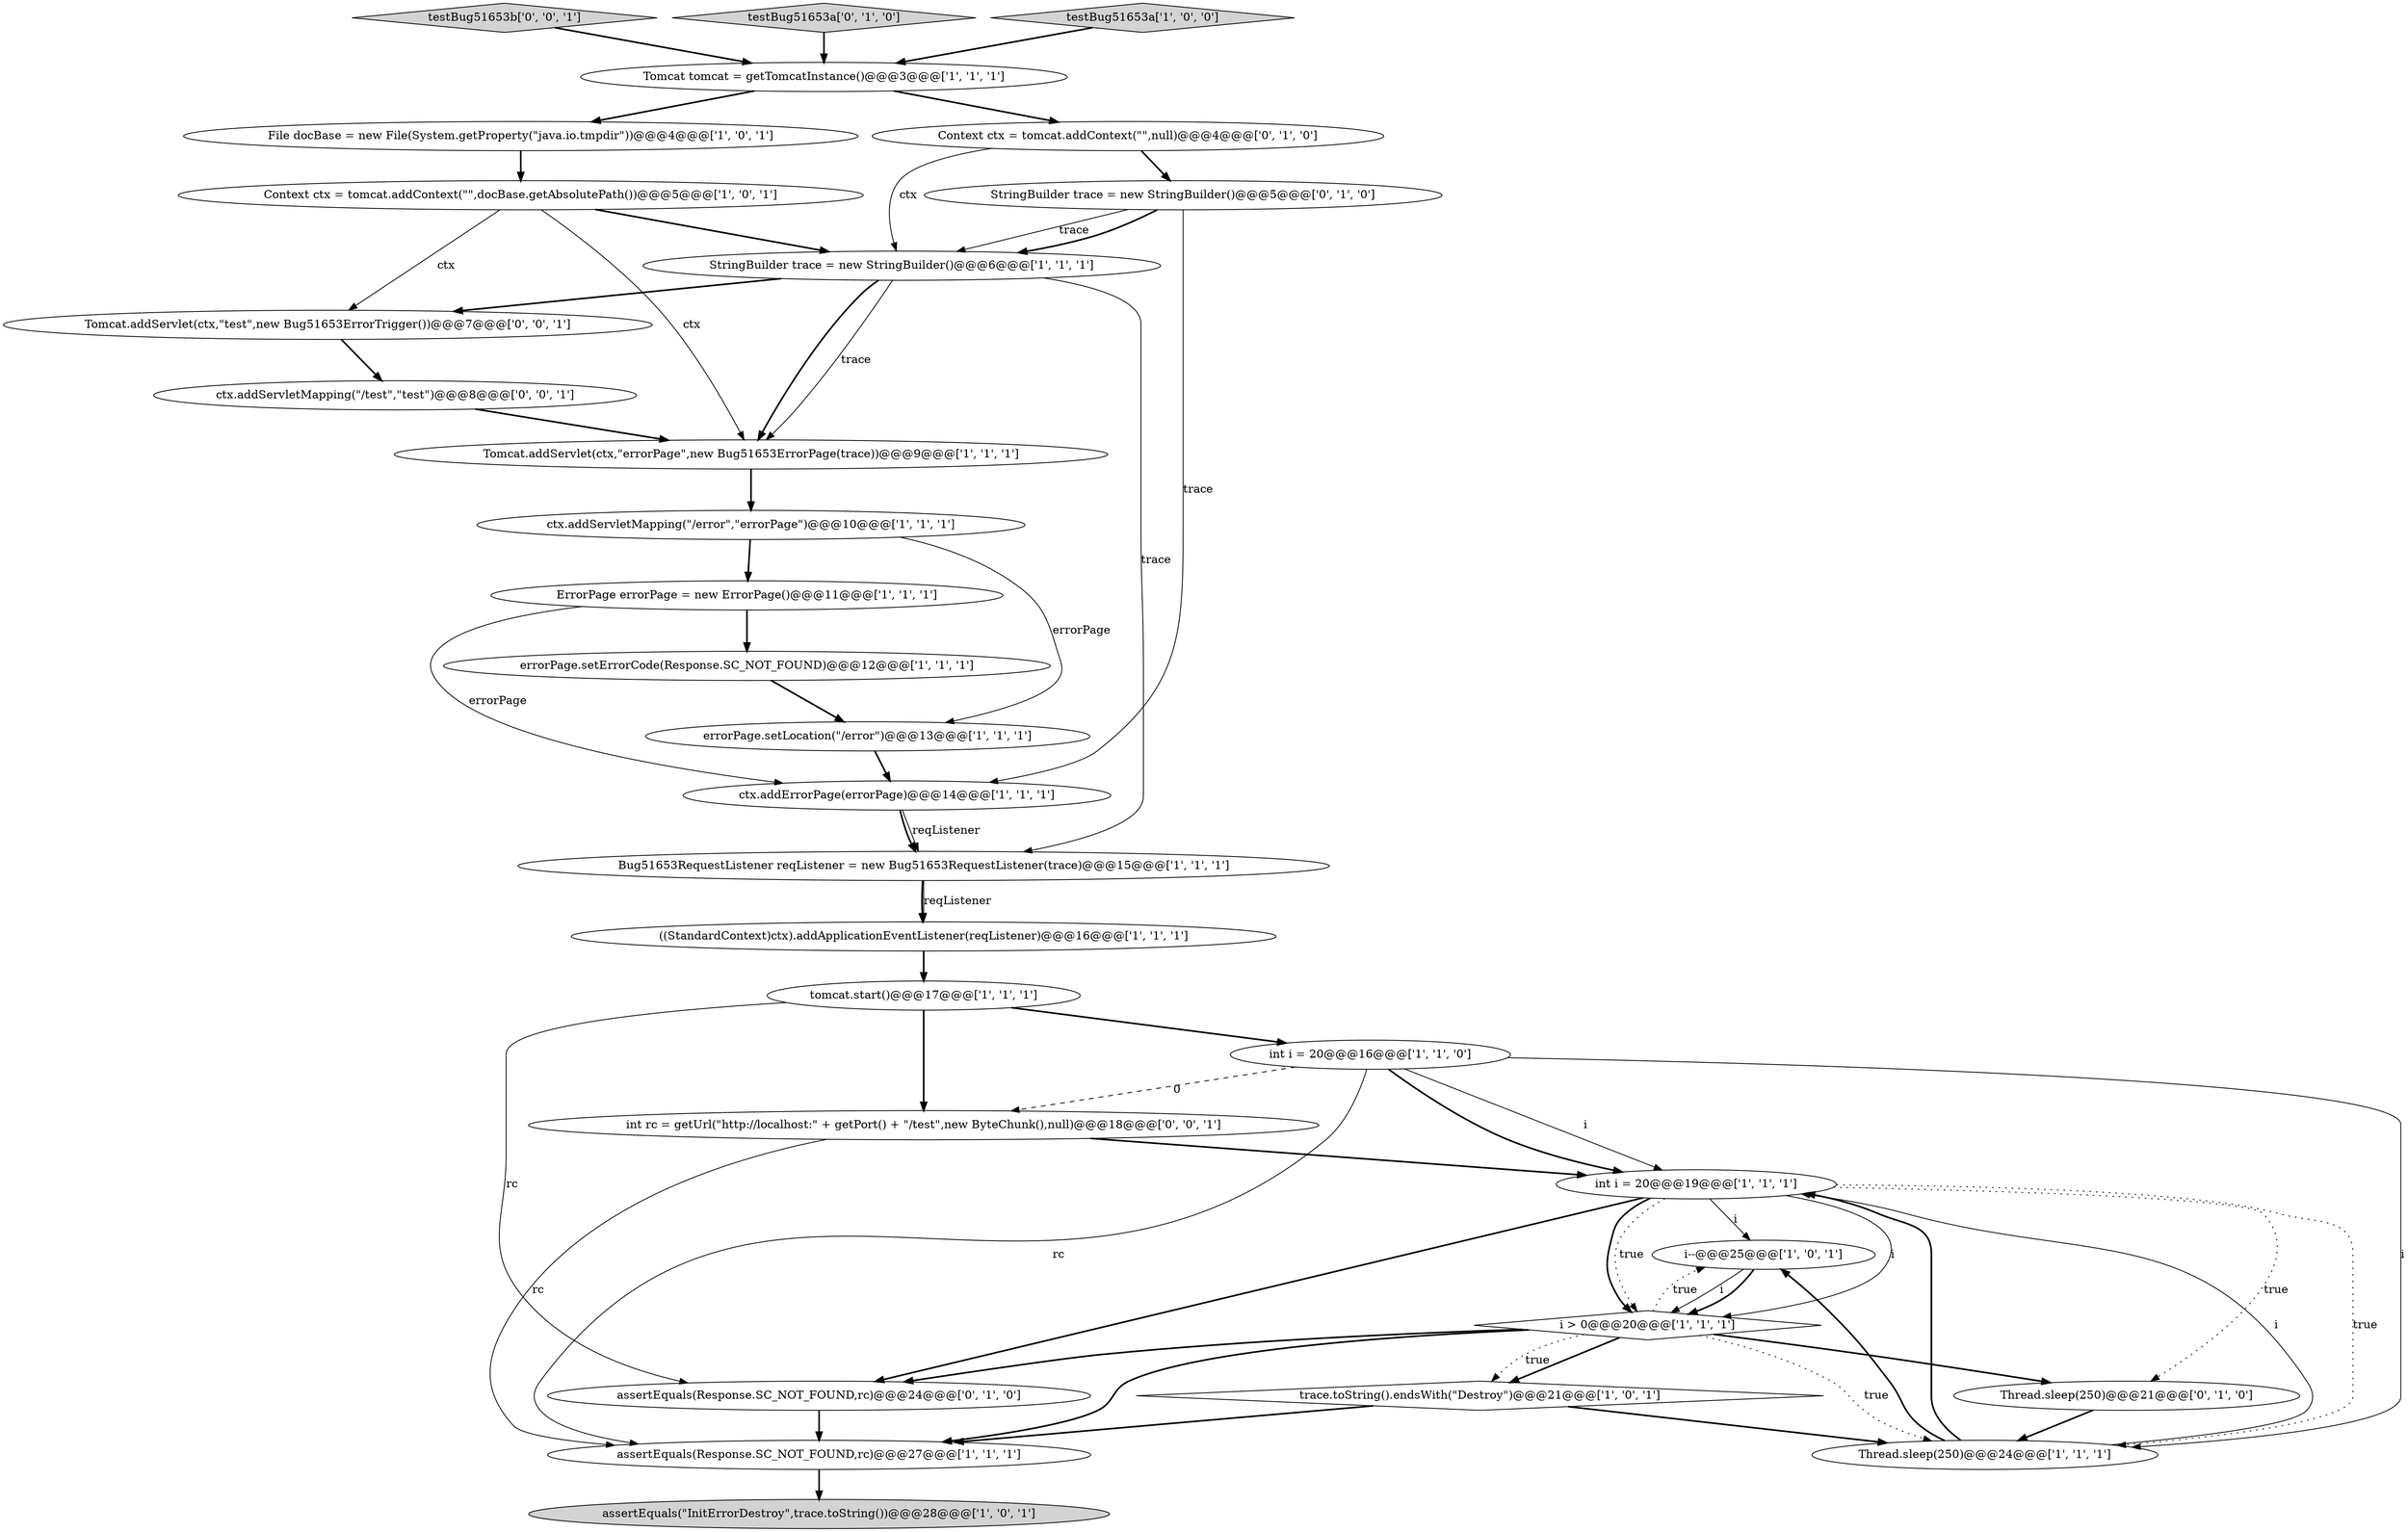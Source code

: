 digraph {
3 [style = filled, label = "errorPage.setLocation(\"/error\")@@@13@@@['1', '1', '1']", fillcolor = white, shape = ellipse image = "AAA0AAABBB1BBB"];
29 [style = filled, label = "int rc = getUrl(\"http://localhost:\" + getPort() + \"/test\",new ByteChunk(),null)@@@18@@@['0', '0', '1']", fillcolor = white, shape = ellipse image = "AAA0AAABBB3BBB"];
6 [style = filled, label = "File docBase = new File(System.getProperty(\"java.io.tmpdir\"))@@@4@@@['1', '0', '1']", fillcolor = white, shape = ellipse image = "AAA0AAABBB1BBB"];
10 [style = filled, label = "Context ctx = tomcat.addContext(\"\",docBase.getAbsolutePath())@@@5@@@['1', '0', '1']", fillcolor = white, shape = ellipse image = "AAA0AAABBB1BBB"];
19 [style = filled, label = "Bug51653RequestListener reqListener = new Bug51653RequestListener(trace)@@@15@@@['1', '1', '1']", fillcolor = white, shape = ellipse image = "AAA0AAABBB1BBB"];
27 [style = filled, label = "testBug51653b['0', '0', '1']", fillcolor = lightgray, shape = diamond image = "AAA0AAABBB3BBB"];
8 [style = filled, label = "Tomcat.addServlet(ctx,\"errorPage\",new Bug51653ErrorPage(trace))@@@9@@@['1', '1', '1']", fillcolor = white, shape = ellipse image = "AAA0AAABBB1BBB"];
14 [style = filled, label = "int i = 20@@@19@@@['1', '1', '1']", fillcolor = white, shape = ellipse image = "AAA0AAABBB1BBB"];
12 [style = filled, label = "((StandardContext)ctx).addApplicationEventListener(reqListener)@@@16@@@['1', '1', '1']", fillcolor = white, shape = ellipse image = "AAA0AAABBB1BBB"];
28 [style = filled, label = "ctx.addServletMapping(\"/test\",\"test\")@@@8@@@['0', '0', '1']", fillcolor = white, shape = ellipse image = "AAA0AAABBB3BBB"];
21 [style = filled, label = "tomcat.start()@@@17@@@['1', '1', '1']", fillcolor = white, shape = ellipse image = "AAA0AAABBB1BBB"];
1 [style = filled, label = "int i = 20@@@16@@@['1', '1', '0']", fillcolor = white, shape = ellipse image = "AAA0AAABBB1BBB"];
13 [style = filled, label = "Tomcat tomcat = getTomcatInstance()@@@3@@@['1', '1', '1']", fillcolor = white, shape = ellipse image = "AAA0AAABBB1BBB"];
9 [style = filled, label = "assertEquals(Response.SC_NOT_FOUND,rc)@@@27@@@['1', '1', '1']", fillcolor = white, shape = ellipse image = "AAA0AAABBB1BBB"];
22 [style = filled, label = "testBug51653a['0', '1', '0']", fillcolor = lightgray, shape = diamond image = "AAA0AAABBB2BBB"];
24 [style = filled, label = "StringBuilder trace = new StringBuilder()@@@5@@@['0', '1', '0']", fillcolor = white, shape = ellipse image = "AAA0AAABBB2BBB"];
7 [style = filled, label = "i--@@@25@@@['1', '0', '1']", fillcolor = white, shape = ellipse image = "AAA0AAABBB1BBB"];
23 [style = filled, label = "Context ctx = tomcat.addContext(\"\",null)@@@4@@@['0', '1', '0']", fillcolor = white, shape = ellipse image = "AAA0AAABBB2BBB"];
5 [style = filled, label = "i > 0@@@20@@@['1', '1', '1']", fillcolor = white, shape = diamond image = "AAA0AAABBB1BBB"];
20 [style = filled, label = "StringBuilder trace = new StringBuilder()@@@6@@@['1', '1', '1']", fillcolor = white, shape = ellipse image = "AAA0AAABBB1BBB"];
4 [style = filled, label = "Thread.sleep(250)@@@24@@@['1', '1', '1']", fillcolor = white, shape = ellipse image = "AAA0AAABBB1BBB"];
26 [style = filled, label = "assertEquals(Response.SC_NOT_FOUND,rc)@@@24@@@['0', '1', '0']", fillcolor = white, shape = ellipse image = "AAA0AAABBB2BBB"];
0 [style = filled, label = "assertEquals(\"InitErrorDestroy\",trace.toString())@@@28@@@['1', '0', '1']", fillcolor = lightgray, shape = ellipse image = "AAA0AAABBB1BBB"];
16 [style = filled, label = "ctx.addErrorPage(errorPage)@@@14@@@['1', '1', '1']", fillcolor = white, shape = ellipse image = "AAA0AAABBB1BBB"];
25 [style = filled, label = "Thread.sleep(250)@@@21@@@['0', '1', '0']", fillcolor = white, shape = ellipse image = "AAA0AAABBB2BBB"];
18 [style = filled, label = "ErrorPage errorPage = new ErrorPage()@@@11@@@['1', '1', '1']", fillcolor = white, shape = ellipse image = "AAA0AAABBB1BBB"];
15 [style = filled, label = "errorPage.setErrorCode(Response.SC_NOT_FOUND)@@@12@@@['1', '1', '1']", fillcolor = white, shape = ellipse image = "AAA0AAABBB1BBB"];
11 [style = filled, label = "ctx.addServletMapping(\"/error\",\"errorPage\")@@@10@@@['1', '1', '1']", fillcolor = white, shape = ellipse image = "AAA0AAABBB1BBB"];
17 [style = filled, label = "testBug51653a['1', '0', '0']", fillcolor = lightgray, shape = diamond image = "AAA0AAABBB1BBB"];
2 [style = filled, label = "trace.toString().endsWith(\"Destroy\")@@@21@@@['1', '0', '1']", fillcolor = white, shape = diamond image = "AAA0AAABBB1BBB"];
30 [style = filled, label = "Tomcat.addServlet(ctx,\"test\",new Bug51653ErrorTrigger())@@@7@@@['0', '0', '1']", fillcolor = white, shape = ellipse image = "AAA0AAABBB3BBB"];
27->13 [style = bold, label=""];
1->9 [style = solid, label="rc"];
10->30 [style = solid, label="ctx"];
14->5 [style = solid, label="i"];
4->14 [style = bold, label=""];
10->20 [style = bold, label=""];
9->0 [style = bold, label=""];
5->9 [style = bold, label=""];
14->7 [style = solid, label="i"];
19->12 [style = bold, label=""];
23->20 [style = solid, label="ctx"];
12->21 [style = bold, label=""];
4->14 [style = solid, label="i"];
21->26 [style = solid, label="rc"];
18->15 [style = bold, label=""];
18->16 [style = solid, label="errorPage"];
1->14 [style = solid, label="i"];
1->29 [style = dashed, label="0"];
5->26 [style = bold, label=""];
25->4 [style = bold, label=""];
26->9 [style = bold, label=""];
2->9 [style = bold, label=""];
1->4 [style = solid, label="i"];
3->16 [style = bold, label=""];
16->19 [style = bold, label=""];
15->3 [style = bold, label=""];
2->4 [style = bold, label=""];
4->7 [style = bold, label=""];
11->18 [style = bold, label=""];
5->25 [style = bold, label=""];
24->20 [style = solid, label="trace"];
5->4 [style = dotted, label="true"];
29->9 [style = solid, label="rc"];
24->20 [style = bold, label=""];
7->5 [style = solid, label="i"];
14->26 [style = bold, label=""];
11->3 [style = solid, label="errorPage"];
20->19 [style = solid, label="trace"];
5->2 [style = bold, label=""];
20->8 [style = bold, label=""];
7->5 [style = bold, label=""];
23->24 [style = bold, label=""];
30->28 [style = bold, label=""];
21->29 [style = bold, label=""];
24->16 [style = solid, label="trace"];
14->5 [style = dotted, label="true"];
5->7 [style = dotted, label="true"];
6->10 [style = bold, label=""];
28->8 [style = bold, label=""];
21->1 [style = bold, label=""];
14->25 [style = dotted, label="true"];
29->14 [style = bold, label=""];
13->23 [style = bold, label=""];
1->14 [style = bold, label=""];
17->13 [style = bold, label=""];
13->6 [style = bold, label=""];
19->12 [style = solid, label="reqListener"];
20->30 [style = bold, label=""];
14->4 [style = dotted, label="true"];
8->11 [style = bold, label=""];
20->8 [style = solid, label="trace"];
22->13 [style = bold, label=""];
10->8 [style = solid, label="ctx"];
16->19 [style = solid, label="reqListener"];
5->2 [style = dotted, label="true"];
14->5 [style = bold, label=""];
}

